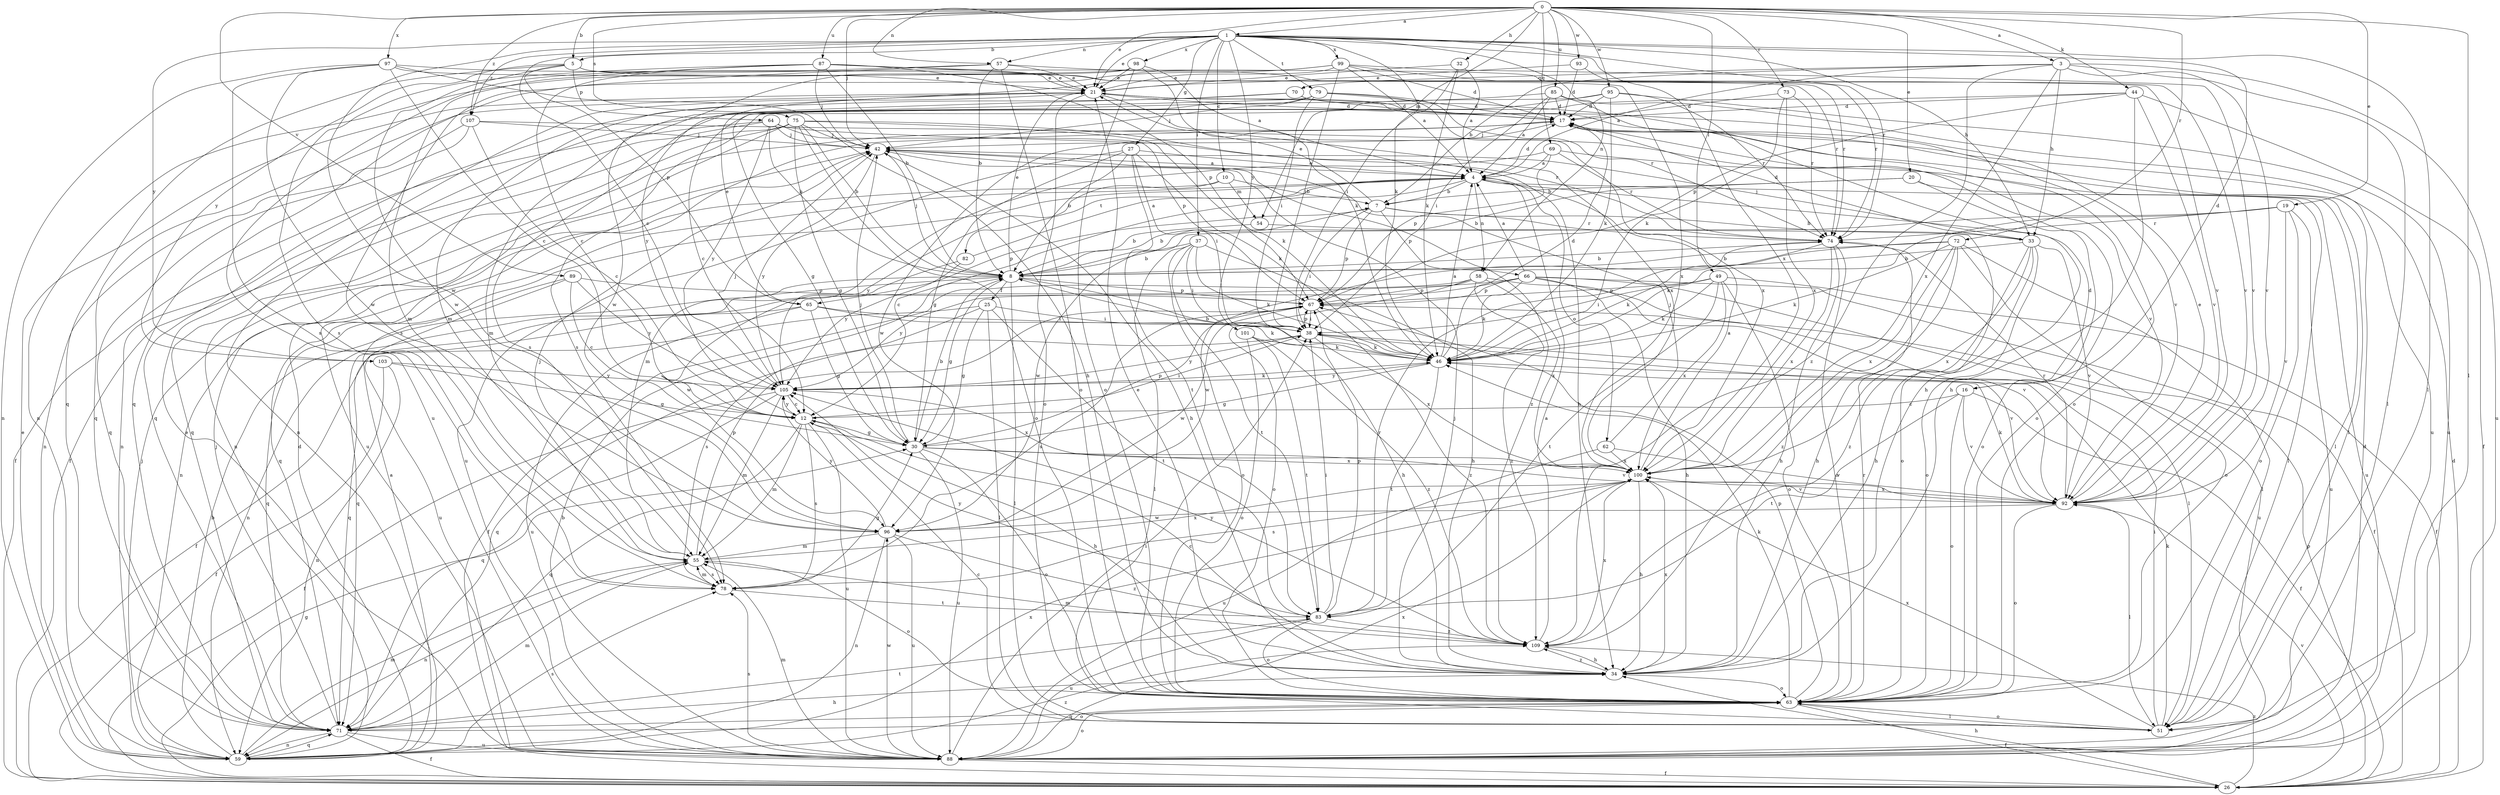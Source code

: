 strict digraph  {
0;
1;
3;
4;
5;
7;
8;
10;
12;
16;
17;
19;
20;
21;
25;
26;
27;
30;
32;
33;
34;
37;
38;
42;
44;
46;
49;
51;
54;
55;
57;
58;
59;
62;
63;
64;
65;
66;
67;
69;
70;
71;
72;
73;
74;
75;
78;
79;
82;
83;
85;
87;
88;
89;
92;
93;
95;
96;
97;
98;
99;
100;
101;
103;
105;
107;
109;
0 -> 1  [label=a];
0 -> 3  [label=a];
0 -> 5  [label=b];
0 -> 19  [label=e];
0 -> 20  [label=e];
0 -> 21  [label=e];
0 -> 32  [label=h];
0 -> 42  [label=j];
0 -> 44  [label=k];
0 -> 49  [label=l];
0 -> 51  [label=l];
0 -> 54  [label=m];
0 -> 57  [label=n];
0 -> 69  [label=q];
0 -> 72  [label=r];
0 -> 73  [label=r];
0 -> 75  [label=s];
0 -> 85  [label=u];
0 -> 87  [label=u];
0 -> 89  [label=v];
0 -> 93  [label=w];
0 -> 95  [label=w];
0 -> 97  [label=x];
0 -> 107  [label=z];
1 -> 5  [label=b];
1 -> 10  [label=c];
1 -> 12  [label=c];
1 -> 16  [label=d];
1 -> 21  [label=e];
1 -> 27  [label=g];
1 -> 33  [label=h];
1 -> 37  [label=i];
1 -> 46  [label=k];
1 -> 51  [label=l];
1 -> 57  [label=n];
1 -> 58  [label=n];
1 -> 74  [label=r];
1 -> 79  [label=t];
1 -> 96  [label=w];
1 -> 98  [label=x];
1 -> 99  [label=x];
1 -> 100  [label=x];
1 -> 101  [label=y];
1 -> 103  [label=y];
1 -> 107  [label=z];
3 -> 4  [label=a];
3 -> 7  [label=b];
3 -> 33  [label=h];
3 -> 51  [label=l];
3 -> 70  [label=q];
3 -> 88  [label=u];
3 -> 92  [label=v];
3 -> 100  [label=x];
3 -> 109  [label=z];
4 -> 7  [label=b];
4 -> 12  [label=c];
4 -> 16  [label=d];
4 -> 17  [label=d];
4 -> 51  [label=l];
4 -> 58  [label=n];
4 -> 62  [label=o];
4 -> 71  [label=q];
4 -> 82  [label=t];
5 -> 21  [label=e];
5 -> 64  [label=p];
5 -> 65  [label=p];
5 -> 71  [label=q];
5 -> 96  [label=w];
5 -> 100  [label=x];
5 -> 103  [label=y];
7 -> 21  [label=e];
7 -> 33  [label=h];
7 -> 38  [label=i];
7 -> 65  [label=p];
7 -> 66  [label=p];
7 -> 67  [label=p];
7 -> 74  [label=r];
8 -> 7  [label=b];
8 -> 21  [label=e];
8 -> 25  [label=f];
8 -> 30  [label=g];
8 -> 34  [label=h];
8 -> 42  [label=j];
8 -> 51  [label=l];
8 -> 59  [label=n];
8 -> 67  [label=p];
10 -> 7  [label=b];
10 -> 54  [label=m];
10 -> 59  [label=n];
10 -> 105  [label=y];
12 -> 30  [label=g];
12 -> 34  [label=h];
12 -> 38  [label=i];
12 -> 55  [label=m];
12 -> 71  [label=q];
12 -> 78  [label=s];
12 -> 88  [label=u];
12 -> 105  [label=y];
16 -> 12  [label=c];
16 -> 26  [label=f];
16 -> 63  [label=o];
16 -> 83  [label=t];
16 -> 92  [label=v];
17 -> 42  [label=j];
17 -> 51  [label=l];
17 -> 59  [label=n];
17 -> 63  [label=o];
17 -> 96  [label=w];
19 -> 46  [label=k];
19 -> 63  [label=o];
19 -> 74  [label=r];
19 -> 88  [label=u];
19 -> 92  [label=v];
19 -> 96  [label=w];
20 -> 7  [label=b];
20 -> 8  [label=b];
20 -> 63  [label=o];
20 -> 88  [label=u];
21 -> 17  [label=d];
21 -> 63  [label=o];
21 -> 71  [label=q];
21 -> 92  [label=v];
21 -> 100  [label=x];
25 -> 26  [label=f];
25 -> 30  [label=g];
25 -> 38  [label=i];
25 -> 51  [label=l];
25 -> 78  [label=s];
25 -> 83  [label=t];
26 -> 17  [label=d];
26 -> 30  [label=g];
26 -> 34  [label=h];
26 -> 67  [label=p];
26 -> 92  [label=v];
26 -> 109  [label=z];
27 -> 4  [label=a];
27 -> 8  [label=b];
27 -> 30  [label=g];
27 -> 38  [label=i];
27 -> 46  [label=k];
27 -> 83  [label=t];
27 -> 88  [label=u];
30 -> 8  [label=b];
30 -> 42  [label=j];
30 -> 63  [label=o];
30 -> 67  [label=p];
30 -> 88  [label=u];
30 -> 92  [label=v];
30 -> 100  [label=x];
32 -> 4  [label=a];
32 -> 21  [label=e];
32 -> 38  [label=i];
32 -> 46  [label=k];
33 -> 8  [label=b];
33 -> 17  [label=d];
33 -> 34  [label=h];
33 -> 42  [label=j];
33 -> 63  [label=o];
33 -> 92  [label=v];
33 -> 100  [label=x];
33 -> 109  [label=z];
34 -> 12  [label=c];
34 -> 21  [label=e];
34 -> 42  [label=j];
34 -> 63  [label=o];
34 -> 100  [label=x];
34 -> 109  [label=z];
37 -> 8  [label=b];
37 -> 34  [label=h];
37 -> 38  [label=i];
37 -> 46  [label=k];
37 -> 51  [label=l];
37 -> 63  [label=o];
37 -> 83  [label=t];
38 -> 46  [label=k];
38 -> 67  [label=p];
38 -> 71  [label=q];
38 -> 92  [label=v];
38 -> 100  [label=x];
38 -> 105  [label=y];
42 -> 4  [label=a];
42 -> 34  [label=h];
42 -> 105  [label=y];
42 -> 109  [label=z];
44 -> 17  [label=d];
44 -> 26  [label=f];
44 -> 34  [label=h];
44 -> 67  [label=p];
44 -> 78  [label=s];
44 -> 92  [label=v];
46 -> 4  [label=a];
46 -> 8  [label=b];
46 -> 17  [label=d];
46 -> 30  [label=g];
46 -> 83  [label=t];
46 -> 105  [label=y];
49 -> 26  [label=f];
49 -> 38  [label=i];
49 -> 46  [label=k];
49 -> 63  [label=o];
49 -> 67  [label=p];
49 -> 83  [label=t];
49 -> 100  [label=x];
51 -> 12  [label=c];
51 -> 38  [label=i];
51 -> 46  [label=k];
51 -> 63  [label=o];
51 -> 100  [label=x];
54 -> 8  [label=b];
54 -> 63  [label=o];
55 -> 42  [label=j];
55 -> 59  [label=n];
55 -> 63  [label=o];
55 -> 67  [label=p];
55 -> 78  [label=s];
55 -> 100  [label=x];
57 -> 8  [label=b];
57 -> 21  [label=e];
57 -> 63  [label=o];
57 -> 74  [label=r];
57 -> 78  [label=s];
57 -> 88  [label=u];
58 -> 26  [label=f];
58 -> 63  [label=o];
58 -> 67  [label=p];
58 -> 92  [label=v];
58 -> 100  [label=x];
58 -> 109  [label=z];
59 -> 4  [label=a];
59 -> 8  [label=b];
59 -> 17  [label=d];
59 -> 21  [label=e];
59 -> 42  [label=j];
59 -> 55  [label=m];
59 -> 71  [label=q];
59 -> 78  [label=s];
59 -> 100  [label=x];
59 -> 109  [label=z];
62 -> 42  [label=j];
62 -> 88  [label=u];
62 -> 92  [label=v];
62 -> 100  [label=x];
63 -> 26  [label=f];
63 -> 46  [label=k];
63 -> 51  [label=l];
63 -> 67  [label=p];
63 -> 71  [label=q];
63 -> 74  [label=r];
64 -> 8  [label=b];
64 -> 26  [label=f];
64 -> 42  [label=j];
64 -> 59  [label=n];
64 -> 67  [label=p];
64 -> 74  [label=r];
64 -> 105  [label=y];
65 -> 21  [label=e];
65 -> 30  [label=g];
65 -> 38  [label=i];
65 -> 46  [label=k];
65 -> 71  [label=q];
65 -> 88  [label=u];
66 -> 4  [label=a];
66 -> 26  [label=f];
66 -> 34  [label=h];
66 -> 46  [label=k];
66 -> 51  [label=l];
66 -> 67  [label=p];
66 -> 71  [label=q];
66 -> 88  [label=u];
66 -> 105  [label=y];
67 -> 38  [label=i];
67 -> 78  [label=s];
67 -> 96  [label=w];
67 -> 109  [label=z];
69 -> 4  [label=a];
69 -> 51  [label=l];
69 -> 55  [label=m];
69 -> 67  [label=p];
69 -> 74  [label=r];
70 -> 17  [label=d];
70 -> 63  [label=o];
70 -> 71  [label=q];
70 -> 105  [label=y];
71 -> 26  [label=f];
71 -> 34  [label=h];
71 -> 42  [label=j];
71 -> 55  [label=m];
71 -> 59  [label=n];
71 -> 63  [label=o];
71 -> 83  [label=t];
71 -> 88  [label=u];
72 -> 8  [label=b];
72 -> 34  [label=h];
72 -> 46  [label=k];
72 -> 51  [label=l];
72 -> 63  [label=o];
72 -> 96  [label=w];
72 -> 100  [label=x];
72 -> 109  [label=z];
73 -> 17  [label=d];
73 -> 46  [label=k];
73 -> 74  [label=r];
73 -> 100  [label=x];
74 -> 8  [label=b];
74 -> 34  [label=h];
74 -> 46  [label=k];
74 -> 63  [label=o];
74 -> 100  [label=x];
75 -> 8  [label=b];
75 -> 26  [label=f];
75 -> 30  [label=g];
75 -> 34  [label=h];
75 -> 42  [label=j];
75 -> 46  [label=k];
75 -> 63  [label=o];
75 -> 71  [label=q];
75 -> 88  [label=u];
78 -> 30  [label=g];
78 -> 55  [label=m];
78 -> 83  [label=t];
79 -> 17  [label=d];
79 -> 30  [label=g];
79 -> 38  [label=i];
79 -> 42  [label=j];
79 -> 55  [label=m];
79 -> 74  [label=r];
79 -> 100  [label=x];
82 -> 4  [label=a];
82 -> 96  [label=w];
82 -> 105  [label=y];
83 -> 38  [label=i];
83 -> 63  [label=o];
83 -> 67  [label=p];
83 -> 74  [label=r];
83 -> 88  [label=u];
83 -> 105  [label=y];
83 -> 109  [label=z];
85 -> 4  [label=a];
85 -> 17  [label=d];
85 -> 34  [label=h];
85 -> 38  [label=i];
85 -> 78  [label=s];
85 -> 88  [label=u];
87 -> 8  [label=b];
87 -> 12  [label=c];
87 -> 21  [label=e];
87 -> 42  [label=j];
87 -> 55  [label=m];
87 -> 67  [label=p];
87 -> 78  [label=s];
87 -> 92  [label=v];
88 -> 8  [label=b];
88 -> 17  [label=d];
88 -> 21  [label=e];
88 -> 26  [label=f];
88 -> 38  [label=i];
88 -> 55  [label=m];
88 -> 63  [label=o];
88 -> 78  [label=s];
88 -> 96  [label=w];
88 -> 100  [label=x];
89 -> 12  [label=c];
89 -> 67  [label=p];
89 -> 71  [label=q];
89 -> 88  [label=u];
89 -> 105  [label=y];
92 -> 21  [label=e];
92 -> 46  [label=k];
92 -> 51  [label=l];
92 -> 63  [label=o];
92 -> 74  [label=r];
92 -> 96  [label=w];
92 -> 100  [label=x];
93 -> 17  [label=d];
93 -> 21  [label=e];
93 -> 74  [label=r];
95 -> 12  [label=c];
95 -> 17  [label=d];
95 -> 46  [label=k];
95 -> 59  [label=n];
95 -> 74  [label=r];
95 -> 88  [label=u];
96 -> 55  [label=m];
96 -> 59  [label=n];
96 -> 88  [label=u];
96 -> 105  [label=y];
96 -> 109  [label=z];
97 -> 12  [label=c];
97 -> 21  [label=e];
97 -> 34  [label=h];
97 -> 59  [label=n];
97 -> 78  [label=s];
97 -> 92  [label=v];
97 -> 96  [label=w];
98 -> 4  [label=a];
98 -> 21  [label=e];
98 -> 46  [label=k];
98 -> 59  [label=n];
98 -> 63  [label=o];
98 -> 96  [label=w];
99 -> 4  [label=a];
99 -> 17  [label=d];
99 -> 21  [label=e];
99 -> 38  [label=i];
99 -> 55  [label=m];
99 -> 71  [label=q];
99 -> 74  [label=r];
99 -> 92  [label=v];
100 -> 4  [label=a];
100 -> 34  [label=h];
100 -> 78  [label=s];
100 -> 92  [label=v];
101 -> 46  [label=k];
101 -> 63  [label=o];
101 -> 83  [label=t];
101 -> 109  [label=z];
103 -> 26  [label=f];
103 -> 30  [label=g];
103 -> 59  [label=n];
103 -> 105  [label=y];
105 -> 12  [label=c];
105 -> 26  [label=f];
105 -> 42  [label=j];
105 -> 46  [label=k];
105 -> 55  [label=m];
105 -> 71  [label=q];
105 -> 100  [label=x];
107 -> 12  [label=c];
107 -> 42  [label=j];
107 -> 59  [label=n];
107 -> 71  [label=q];
107 -> 92  [label=v];
109 -> 4  [label=a];
109 -> 34  [label=h];
109 -> 55  [label=m];
109 -> 100  [label=x];
109 -> 105  [label=y];
}
